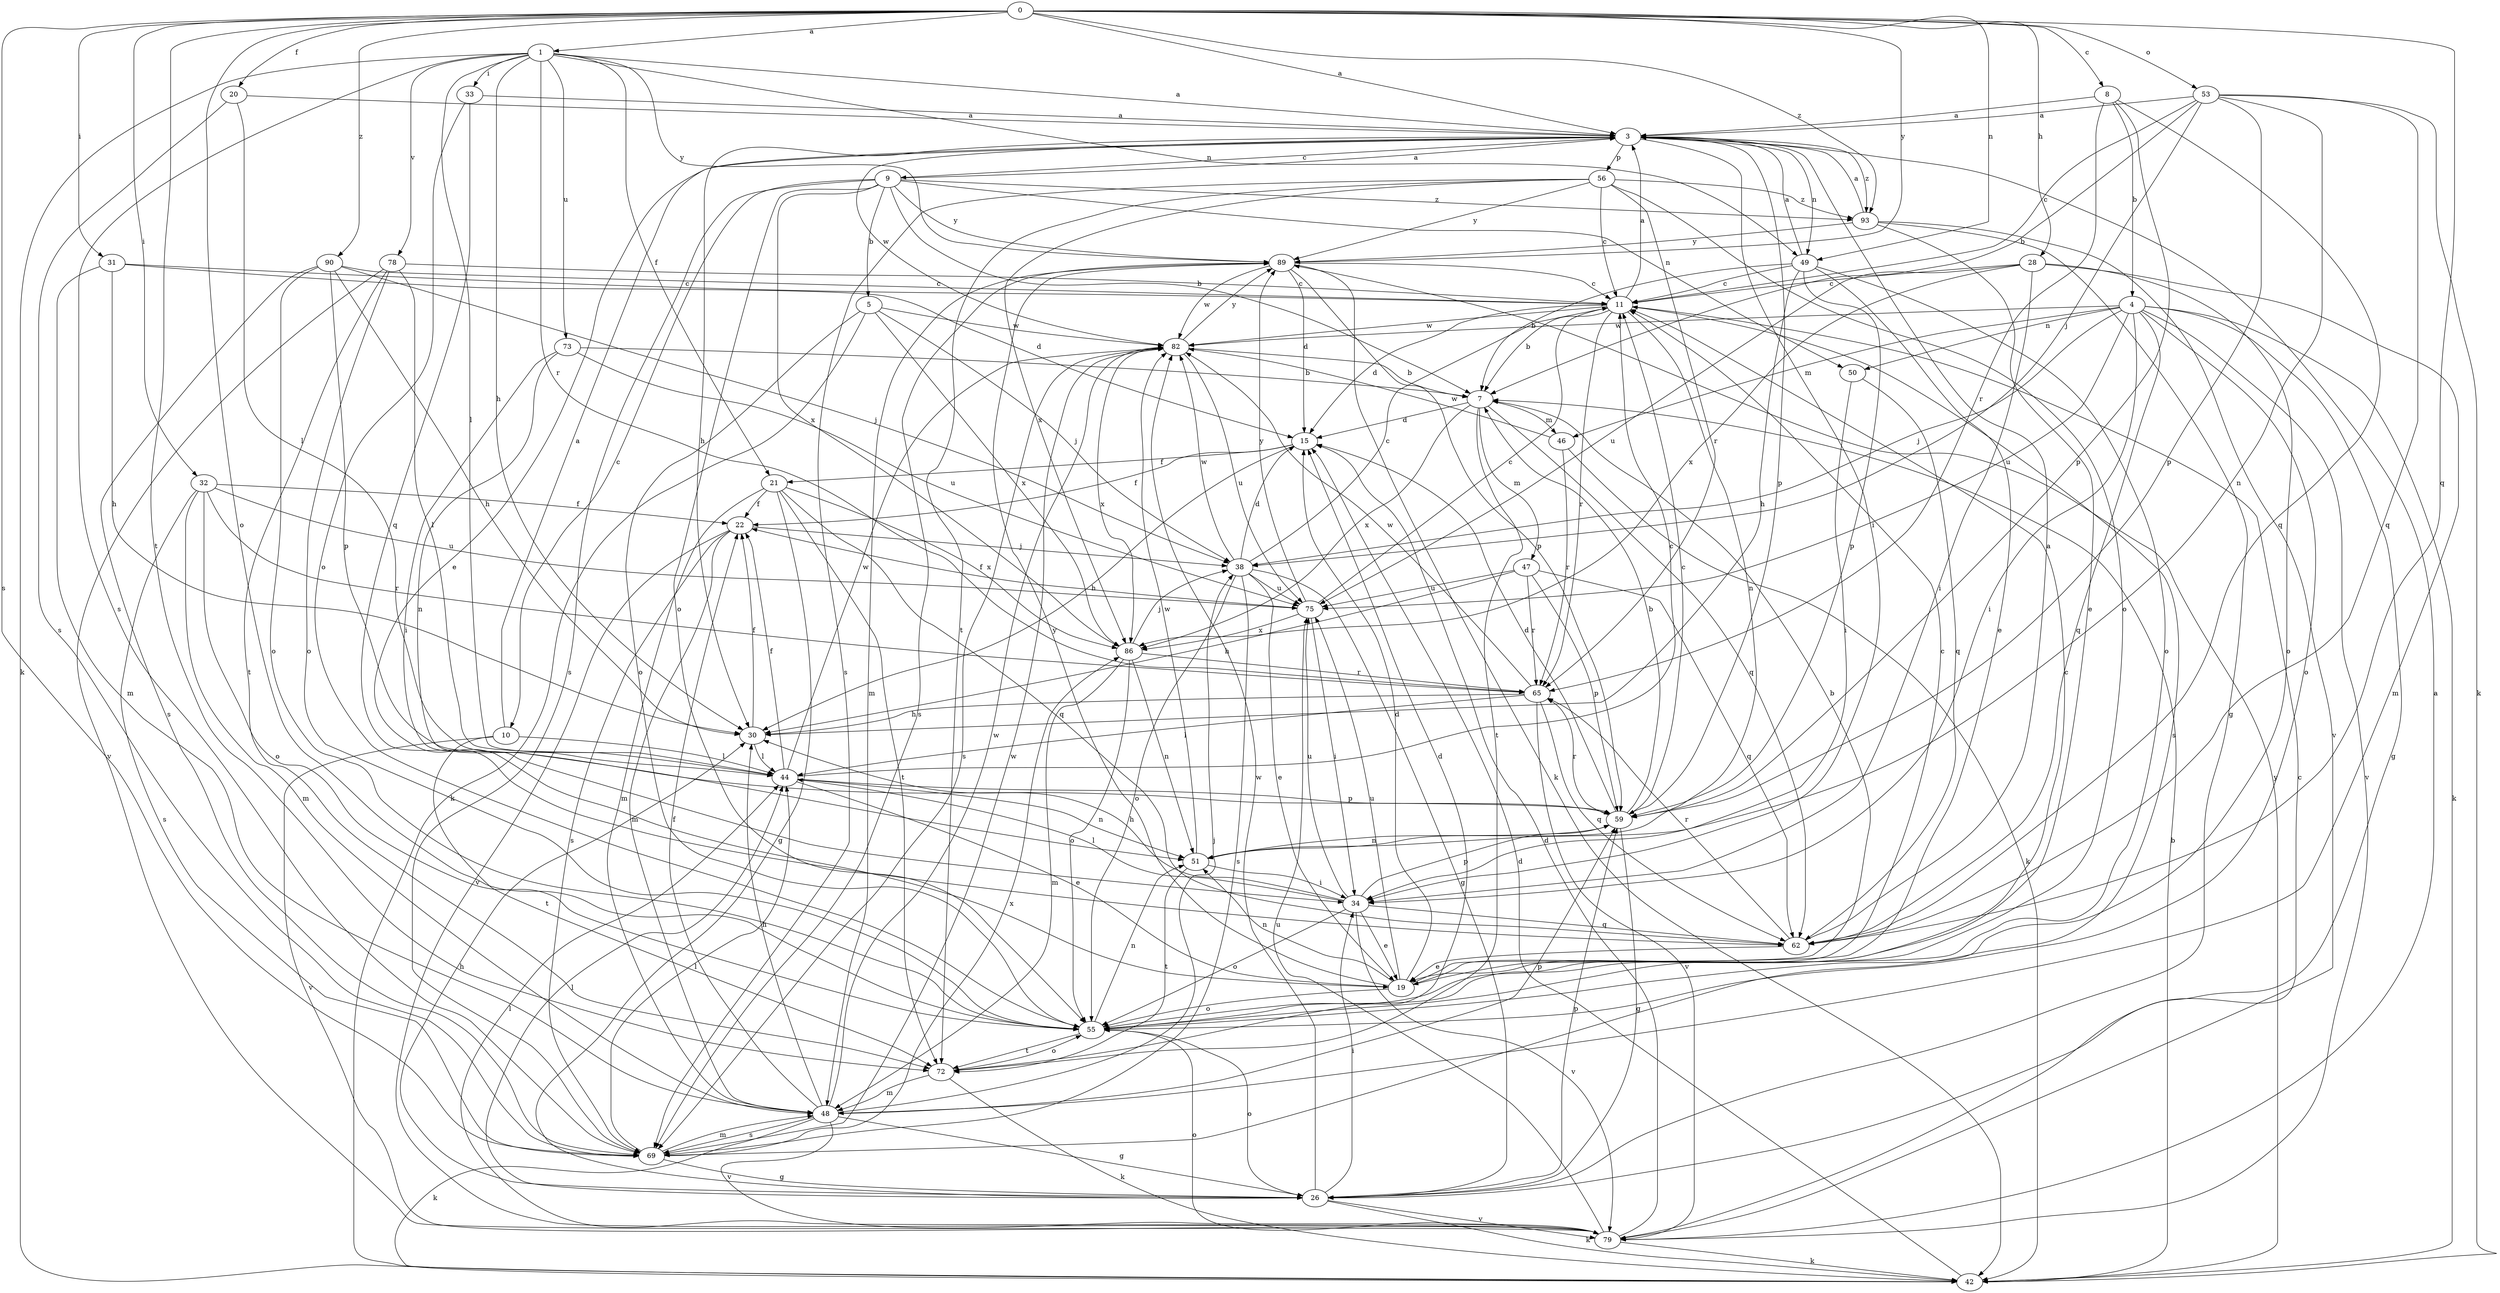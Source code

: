 strict digraph  {
0;
1;
3;
4;
5;
7;
8;
9;
10;
11;
15;
19;
20;
21;
22;
26;
28;
30;
31;
32;
33;
34;
38;
42;
44;
46;
47;
48;
49;
50;
51;
53;
55;
56;
59;
62;
65;
69;
72;
73;
75;
78;
79;
82;
86;
89;
90;
93;
0 -> 1  [label=a];
0 -> 3  [label=a];
0 -> 8  [label=c];
0 -> 20  [label=f];
0 -> 28  [label=h];
0 -> 31  [label=i];
0 -> 32  [label=i];
0 -> 49  [label=n];
0 -> 53  [label=o];
0 -> 55  [label=o];
0 -> 62  [label=q];
0 -> 69  [label=s];
0 -> 72  [label=t];
0 -> 89  [label=y];
0 -> 90  [label=z];
0 -> 93  [label=z];
1 -> 3  [label=a];
1 -> 21  [label=f];
1 -> 30  [label=h];
1 -> 33  [label=i];
1 -> 42  [label=k];
1 -> 44  [label=l];
1 -> 49  [label=n];
1 -> 65  [label=r];
1 -> 69  [label=s];
1 -> 73  [label=u];
1 -> 78  [label=v];
1 -> 89  [label=y];
3 -> 9  [label=c];
3 -> 19  [label=e];
3 -> 30  [label=h];
3 -> 34  [label=i];
3 -> 49  [label=n];
3 -> 56  [label=p];
3 -> 59  [label=p];
3 -> 82  [label=w];
3 -> 93  [label=z];
4 -> 26  [label=g];
4 -> 34  [label=i];
4 -> 38  [label=j];
4 -> 42  [label=k];
4 -> 46  [label=m];
4 -> 50  [label=n];
4 -> 55  [label=o];
4 -> 62  [label=q];
4 -> 75  [label=u];
4 -> 79  [label=v];
4 -> 82  [label=w];
5 -> 38  [label=j];
5 -> 42  [label=k];
5 -> 55  [label=o];
5 -> 82  [label=w];
5 -> 86  [label=x];
7 -> 15  [label=d];
7 -> 46  [label=m];
7 -> 47  [label=m];
7 -> 62  [label=q];
7 -> 72  [label=t];
7 -> 86  [label=x];
8 -> 3  [label=a];
8 -> 4  [label=b];
8 -> 59  [label=p];
8 -> 62  [label=q];
8 -> 65  [label=r];
9 -> 3  [label=a];
9 -> 5  [label=b];
9 -> 7  [label=b];
9 -> 10  [label=c];
9 -> 50  [label=n];
9 -> 55  [label=o];
9 -> 69  [label=s];
9 -> 86  [label=x];
9 -> 89  [label=y];
9 -> 93  [label=z];
10 -> 3  [label=a];
10 -> 44  [label=l];
10 -> 72  [label=t];
10 -> 79  [label=v];
11 -> 3  [label=a];
11 -> 7  [label=b];
11 -> 15  [label=d];
11 -> 51  [label=n];
11 -> 65  [label=r];
11 -> 69  [label=s];
11 -> 82  [label=w];
15 -> 21  [label=f];
15 -> 22  [label=f];
15 -> 30  [label=h];
19 -> 7  [label=b];
19 -> 11  [label=c];
19 -> 15  [label=d];
19 -> 51  [label=n];
19 -> 55  [label=o];
19 -> 75  [label=u];
19 -> 89  [label=y];
20 -> 3  [label=a];
20 -> 44  [label=l];
20 -> 69  [label=s];
21 -> 22  [label=f];
21 -> 26  [label=g];
21 -> 48  [label=m];
21 -> 62  [label=q];
21 -> 72  [label=t];
21 -> 86  [label=x];
22 -> 38  [label=j];
22 -> 48  [label=m];
22 -> 69  [label=s];
22 -> 79  [label=v];
26 -> 30  [label=h];
26 -> 34  [label=i];
26 -> 42  [label=k];
26 -> 44  [label=l];
26 -> 55  [label=o];
26 -> 59  [label=p];
26 -> 79  [label=v];
26 -> 82  [label=w];
28 -> 11  [label=c];
28 -> 34  [label=i];
28 -> 48  [label=m];
28 -> 55  [label=o];
28 -> 75  [label=u];
28 -> 86  [label=x];
30 -> 22  [label=f];
30 -> 44  [label=l];
31 -> 11  [label=c];
31 -> 15  [label=d];
31 -> 30  [label=h];
31 -> 48  [label=m];
32 -> 22  [label=f];
32 -> 48  [label=m];
32 -> 55  [label=o];
32 -> 65  [label=r];
32 -> 69  [label=s];
32 -> 75  [label=u];
33 -> 3  [label=a];
33 -> 55  [label=o];
33 -> 62  [label=q];
34 -> 19  [label=e];
34 -> 30  [label=h];
34 -> 44  [label=l];
34 -> 55  [label=o];
34 -> 59  [label=p];
34 -> 62  [label=q];
34 -> 75  [label=u];
34 -> 79  [label=v];
38 -> 11  [label=c];
38 -> 15  [label=d];
38 -> 19  [label=e];
38 -> 26  [label=g];
38 -> 55  [label=o];
38 -> 69  [label=s];
38 -> 75  [label=u];
38 -> 82  [label=w];
42 -> 7  [label=b];
42 -> 15  [label=d];
42 -> 89  [label=y];
44 -> 11  [label=c];
44 -> 19  [label=e];
44 -> 22  [label=f];
44 -> 51  [label=n];
44 -> 59  [label=p];
44 -> 82  [label=w];
46 -> 42  [label=k];
46 -> 65  [label=r];
46 -> 82  [label=w];
47 -> 30  [label=h];
47 -> 59  [label=p];
47 -> 62  [label=q];
47 -> 65  [label=r];
47 -> 75  [label=u];
48 -> 22  [label=f];
48 -> 26  [label=g];
48 -> 30  [label=h];
48 -> 38  [label=j];
48 -> 42  [label=k];
48 -> 59  [label=p];
48 -> 69  [label=s];
48 -> 79  [label=v];
48 -> 82  [label=w];
49 -> 3  [label=a];
49 -> 7  [label=b];
49 -> 11  [label=c];
49 -> 19  [label=e];
49 -> 30  [label=h];
49 -> 55  [label=o];
49 -> 59  [label=p];
50 -> 34  [label=i];
50 -> 62  [label=q];
51 -> 34  [label=i];
51 -> 72  [label=t];
51 -> 82  [label=w];
53 -> 3  [label=a];
53 -> 7  [label=b];
53 -> 11  [label=c];
53 -> 38  [label=j];
53 -> 42  [label=k];
53 -> 51  [label=n];
53 -> 59  [label=p];
53 -> 62  [label=q];
55 -> 11  [label=c];
55 -> 51  [label=n];
55 -> 72  [label=t];
56 -> 11  [label=c];
56 -> 55  [label=o];
56 -> 65  [label=r];
56 -> 69  [label=s];
56 -> 72  [label=t];
56 -> 86  [label=x];
56 -> 89  [label=y];
56 -> 93  [label=z];
59 -> 7  [label=b];
59 -> 11  [label=c];
59 -> 15  [label=d];
59 -> 26  [label=g];
59 -> 51  [label=n];
59 -> 65  [label=r];
62 -> 3  [label=a];
62 -> 19  [label=e];
62 -> 65  [label=r];
65 -> 30  [label=h];
65 -> 44  [label=l];
65 -> 62  [label=q];
65 -> 79  [label=v];
65 -> 82  [label=w];
69 -> 26  [label=g];
69 -> 44  [label=l];
69 -> 48  [label=m];
69 -> 82  [label=w];
69 -> 86  [label=x];
72 -> 15  [label=d];
72 -> 42  [label=k];
72 -> 48  [label=m];
72 -> 55  [label=o];
73 -> 7  [label=b];
73 -> 34  [label=i];
73 -> 51  [label=n];
73 -> 75  [label=u];
75 -> 11  [label=c];
75 -> 22  [label=f];
75 -> 34  [label=i];
75 -> 86  [label=x];
75 -> 89  [label=y];
78 -> 11  [label=c];
78 -> 44  [label=l];
78 -> 55  [label=o];
78 -> 72  [label=t];
78 -> 79  [label=v];
79 -> 3  [label=a];
79 -> 11  [label=c];
79 -> 15  [label=d];
79 -> 42  [label=k];
79 -> 44  [label=l];
79 -> 55  [label=o];
79 -> 75  [label=u];
82 -> 7  [label=b];
82 -> 69  [label=s];
82 -> 75  [label=u];
82 -> 86  [label=x];
82 -> 89  [label=y];
86 -> 38  [label=j];
86 -> 48  [label=m];
86 -> 51  [label=n];
86 -> 55  [label=o];
86 -> 65  [label=r];
89 -> 11  [label=c];
89 -> 15  [label=d];
89 -> 42  [label=k];
89 -> 48  [label=m];
89 -> 59  [label=p];
89 -> 69  [label=s];
89 -> 82  [label=w];
90 -> 11  [label=c];
90 -> 30  [label=h];
90 -> 38  [label=j];
90 -> 55  [label=o];
90 -> 59  [label=p];
90 -> 69  [label=s];
93 -> 3  [label=a];
93 -> 19  [label=e];
93 -> 26  [label=g];
93 -> 79  [label=v];
93 -> 89  [label=y];
}
